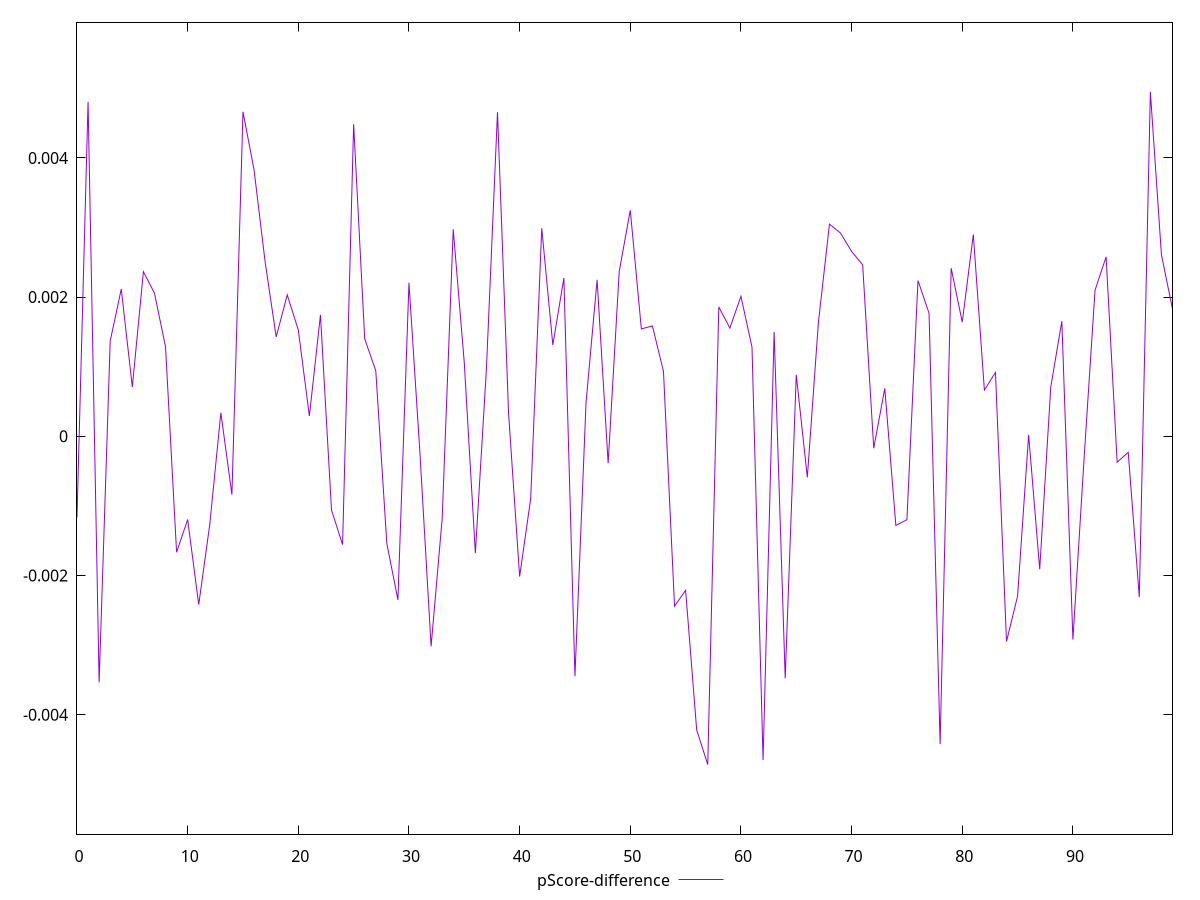 reset

$pScoreDifference <<EOF
0 -0.0011651957854613704
1 0.004806025230646993
2 -0.003535366015244623
3 0.0013687003588997992
4 0.0021162937130300152
5 0.0007083697504118858
6 0.00236523299247815
7 0.002057233725750285
8 0.0012850144580824896
9 -0.0016662171838788264
10 -0.0011960153322564393
11 -0.0024186553930412025
12 -0.0012642535498743612
13 0.0003383538074469561
14 -0.0008388525542093461
15 0.004663153057767988
16 0.003828744722002675
17 0.002506567118752856
18 0.0014285190057646835
19 0.002031385236030303
20 0.0015267843835572448
21 0.0002912787013460427
22 0.0017442107992760025
23 -0.0010608386534424197
24 -0.001557410431971551
25 0.0044852653758983285
26 0.0014004257605928494
27 0.0009424541304134948
28 -0.0015414410132545964
29 -0.0023504558682778676
30 0.00220593199409147
31 -0.0002637065016165563
32 -0.0030181658893042584
33 -0.0011823728820403723
34 0.0029740904665210843
35 0.0010515746991246466
36 -0.001679159513946371
37 0.0009691882431325238
38 0.0046573613091903665
39 0.0003338713796652293
40 -0.002015437879198334
41 -0.000895525543296527
42 0.0029893748704961087
43 0.0013131394887477832
44 0.0022745919080362498
45 -0.003448261749833037
46 0.00047945160018625366
47 0.00224791948400882
48 -0.0003865513991232472
49 0.002367097172771615
50 0.003248121385777236
51 0.001543768023387626
52 0.001585308918951589
53 0.000932055655319064
54 -0.0024408868346750268
55 -0.002213418462518879
56 -0.004219117519355553
57 -0.004717156822092727
58 0.001858557661229776
59 0.001554842781736343
60 0.0020126659824062365
61 0.0012797653894879302
62 -0.0046514606220835475
63 0.0014994569230445398
64 -0.0034768903652229177
65 0.0008822769829902599
66 -0.0005899651538632256
67 0.0016360208030182788
68 0.003049122583357433
69 0.0029199978643693614
70 0.0026569522270674106
71 0.0024632549730934095
72 -0.00017157502039444328
73 0.0006888782316023523
74 -0.0012815129550070026
75 -0.0011982892422661706
76 0.0022387204490390555
77 0.001767712942867261
78 -0.004421516101221434
79 0.002415746631393656
80 0.0016397091710432798
81 0.002898361358764756
82 0.0006643055649986351
83 0.0009171988688270183
84 -0.0029488261225997237
85 -0.002297611151274359
86 0.000021121122292355743
87 -0.0019100963236544644
88 0.0007082344053053191
89 0.0016537237465897858
90 -0.002921102299650924
91 -0.000342931012015546
92 0.00209896467666959
93 0.002578056982361576
94 -0.00037225997994660975
95 -0.00023042163245612368
96 -0.002311676441534405
97 0.004949228236066694
98 0.0026101406351403122
99 0.0018283744072384867
EOF

set key outside below
set xrange [0:99]
set yrange [-0.005717156822092727:0.005949228236066694]
set trange [-0.005717156822092727:0.005949228236066694]
set terminal svg size 640, 500 enhanced background rgb 'white'
set output "report_00017_2021-02-10T15-08-03.406Z/first-contentful-paint/samples/pages+cached/pScore-difference/values.svg"

plot $pScoreDifference title "pScore-difference" with line

reset
